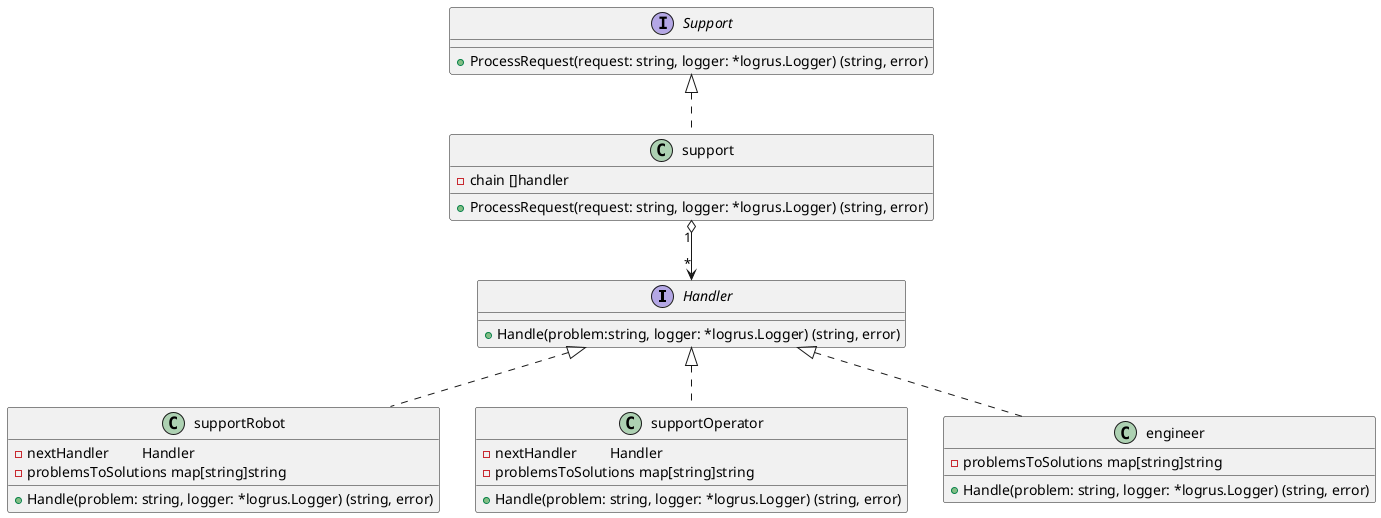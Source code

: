 @startuml
'https://plantuml.com/class-diagram

interface Handler {
	+Handle(problem:string, logger: *logrus.Logger) (string, error)
}

class supportRobot {
    -nextHandler         Handler
    -problemsToSolutions map[string]string
    +Handle(problem: string, logger: *logrus.Logger) (string, error)
}

class supportRobot implements Handler


class supportOperator {
    -nextHandler         Handler
    -problemsToSolutions map[string]string
    +Handle(problem: string, logger: *logrus.Logger) (string, error)
}

class supportOperator implements Handler


class engineer {
    -problemsToSolutions map[string]string
    +Handle(problem: string, logger: *logrus.Logger) (string, error)
}

class engineer implements Handler

interface Support {
	+ProcessRequest(request: string, logger: *logrus.Logger) (string, error)
}

class support {
    -chain []handler
	+ProcessRequest(request: string, logger: *logrus.Logger) (string, error)
}

class support implements Support

support "1" o--> "*" Handler

@enduml
